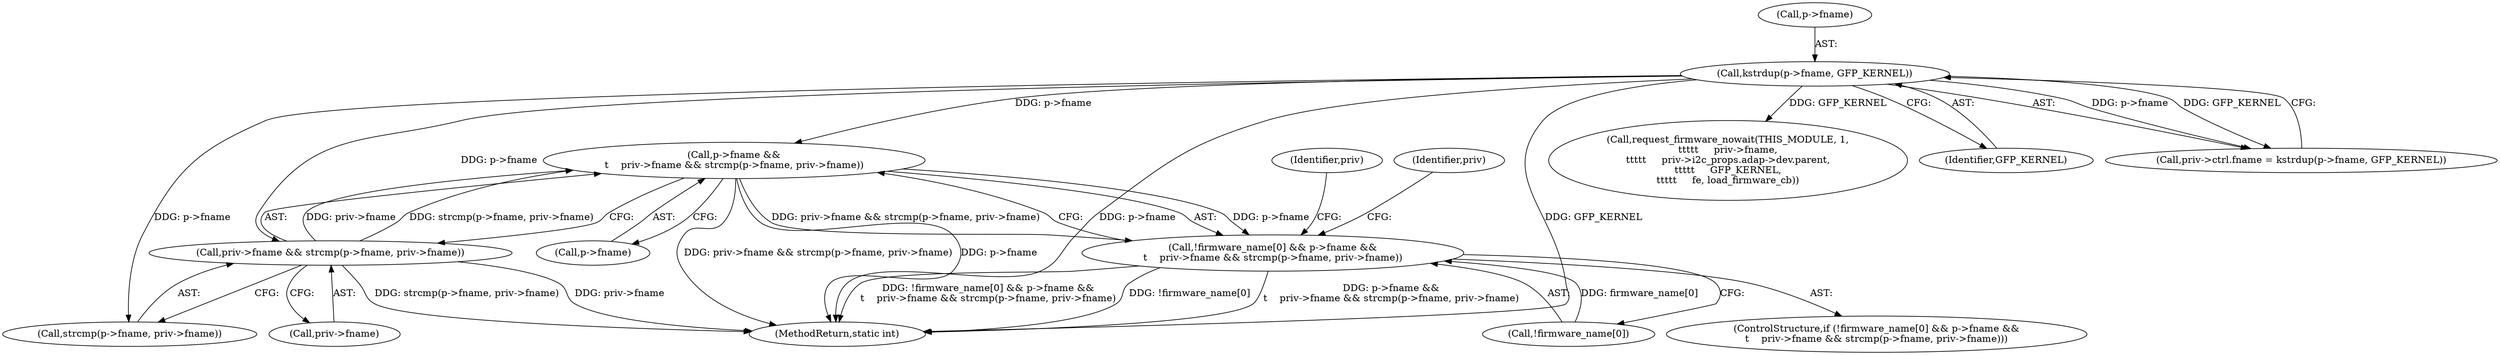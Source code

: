 digraph "0_linux_8dfbcc4351a0b6d2f2d77f367552f48ffefafe18@API" {
"1000178" [label="(Call,p->fname &&\n\t    priv->fname && strcmp(p->fname, priv->fname))"];
"1000155" [label="(Call,kstrdup(p->fname, GFP_KERNEL))"];
"1000182" [label="(Call,priv->fname && strcmp(p->fname, priv->fname))"];
"1000173" [label="(Call,!firmware_name[0] && p->fname &&\n\t    priv->fname && strcmp(p->fname, priv->fname))"];
"1000285" [label="(MethodReturn,static int)"];
"1000173" [label="(Call,!firmware_name[0] && p->fname &&\n\t    priv->fname && strcmp(p->fname, priv->fname))"];
"1000172" [label="(ControlStructure,if (!firmware_name[0] && p->fname &&\n\t    priv->fname && strcmp(p->fname, priv->fname)))"];
"1000183" [label="(Call,priv->fname)"];
"1000179" [label="(Call,p->fname)"];
"1000155" [label="(Call,kstrdup(p->fname, GFP_KERNEL))"];
"1000178" [label="(Call,p->fname &&\n\t    priv->fname && strcmp(p->fname, priv->fname))"];
"1000156" [label="(Call,p->fname)"];
"1000186" [label="(Call,strcmp(p->fname, priv->fname))"];
"1000194" [label="(Identifier,priv)"];
"1000174" [label="(Call,!firmware_name[0])"];
"1000239" [label="(Call,request_firmware_nowait(THIS_MODULE, 1,\n\t\t\t\t\t     priv->fname,\n\t\t\t\t\t     priv->i2c_props.adap->dev.parent,\n\t\t\t\t\t     GFP_KERNEL,\n\t\t\t\t\t     fe, load_firmware_cb))"];
"1000199" [label="(Identifier,priv)"];
"1000159" [label="(Identifier,GFP_KERNEL)"];
"1000149" [label="(Call,priv->ctrl.fname = kstrdup(p->fname, GFP_KERNEL))"];
"1000182" [label="(Call,priv->fname && strcmp(p->fname, priv->fname))"];
"1000178" -> "1000173"  [label="AST: "];
"1000178" -> "1000179"  [label="CFG: "];
"1000178" -> "1000182"  [label="CFG: "];
"1000179" -> "1000178"  [label="AST: "];
"1000182" -> "1000178"  [label="AST: "];
"1000173" -> "1000178"  [label="CFG: "];
"1000178" -> "1000285"  [label="DDG: priv->fname && strcmp(p->fname, priv->fname)"];
"1000178" -> "1000285"  [label="DDG: p->fname"];
"1000178" -> "1000173"  [label="DDG: p->fname"];
"1000178" -> "1000173"  [label="DDG: priv->fname && strcmp(p->fname, priv->fname)"];
"1000155" -> "1000178"  [label="DDG: p->fname"];
"1000182" -> "1000178"  [label="DDG: priv->fname"];
"1000182" -> "1000178"  [label="DDG: strcmp(p->fname, priv->fname)"];
"1000155" -> "1000149"  [label="AST: "];
"1000155" -> "1000159"  [label="CFG: "];
"1000156" -> "1000155"  [label="AST: "];
"1000159" -> "1000155"  [label="AST: "];
"1000149" -> "1000155"  [label="CFG: "];
"1000155" -> "1000285"  [label="DDG: GFP_KERNEL"];
"1000155" -> "1000285"  [label="DDG: p->fname"];
"1000155" -> "1000149"  [label="DDG: p->fname"];
"1000155" -> "1000149"  [label="DDG: GFP_KERNEL"];
"1000155" -> "1000182"  [label="DDG: p->fname"];
"1000155" -> "1000186"  [label="DDG: p->fname"];
"1000155" -> "1000239"  [label="DDG: GFP_KERNEL"];
"1000182" -> "1000183"  [label="CFG: "];
"1000182" -> "1000186"  [label="CFG: "];
"1000183" -> "1000182"  [label="AST: "];
"1000186" -> "1000182"  [label="AST: "];
"1000182" -> "1000285"  [label="DDG: strcmp(p->fname, priv->fname)"];
"1000182" -> "1000285"  [label="DDG: priv->fname"];
"1000173" -> "1000172"  [label="AST: "];
"1000173" -> "1000174"  [label="CFG: "];
"1000174" -> "1000173"  [label="AST: "];
"1000194" -> "1000173"  [label="CFG: "];
"1000199" -> "1000173"  [label="CFG: "];
"1000173" -> "1000285"  [label="DDG: p->fname &&\n\t    priv->fname && strcmp(p->fname, priv->fname)"];
"1000173" -> "1000285"  [label="DDG: !firmware_name[0] && p->fname &&\n\t    priv->fname && strcmp(p->fname, priv->fname)"];
"1000173" -> "1000285"  [label="DDG: !firmware_name[0]"];
"1000174" -> "1000173"  [label="DDG: firmware_name[0]"];
}
